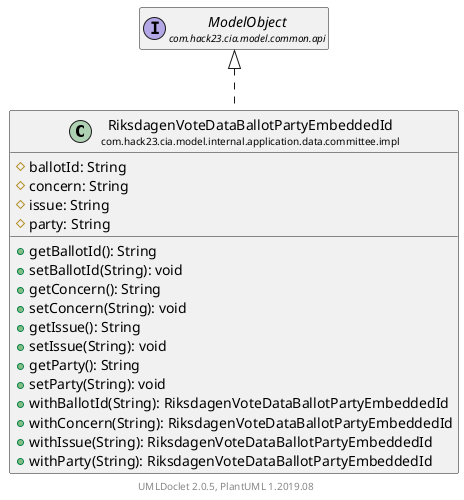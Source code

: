 @startuml
    set namespaceSeparator none
    hide empty fields
    hide empty methods

    class "<size:14>RiksdagenVoteDataBallotPartyEmbeddedId\n<size:10>com.hack23.cia.model.internal.application.data.committee.impl" as com.hack23.cia.model.internal.application.data.committee.impl.RiksdagenVoteDataBallotPartyEmbeddedId [[RiksdagenVoteDataBallotPartyEmbeddedId.html]] {
        #ballotId: String
        #concern: String
        #issue: String
        #party: String
        +getBallotId(): String
        +setBallotId(String): void
        +getConcern(): String
        +setConcern(String): void
        +getIssue(): String
        +setIssue(String): void
        +getParty(): String
        +setParty(String): void
        +withBallotId(String): RiksdagenVoteDataBallotPartyEmbeddedId
        +withConcern(String): RiksdagenVoteDataBallotPartyEmbeddedId
        +withIssue(String): RiksdagenVoteDataBallotPartyEmbeddedId
        +withParty(String): RiksdagenVoteDataBallotPartyEmbeddedId
    }

    interface "<size:14>ModelObject\n<size:10>com.hack23.cia.model.common.api" as com.hack23.cia.model.common.api.ModelObject

    com.hack23.cia.model.common.api.ModelObject <|.. com.hack23.cia.model.internal.application.data.committee.impl.RiksdagenVoteDataBallotPartyEmbeddedId

    center footer UMLDoclet 2.0.5, PlantUML 1.2019.08
@enduml
